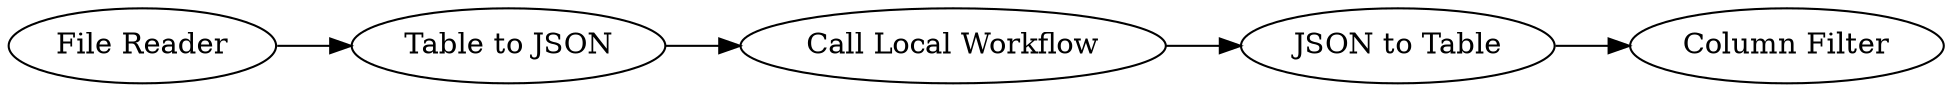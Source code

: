 digraph {
	6 -> 10
	10 -> 11
	5 -> 6
	11 -> 12
	5 [label="File Reader"]
	11 [label="JSON to Table"]
	10 [label="Call Local Workflow"]
	6 [label="Table to JSON"]
	12 [label="Column Filter"]
	rankdir=LR
}
